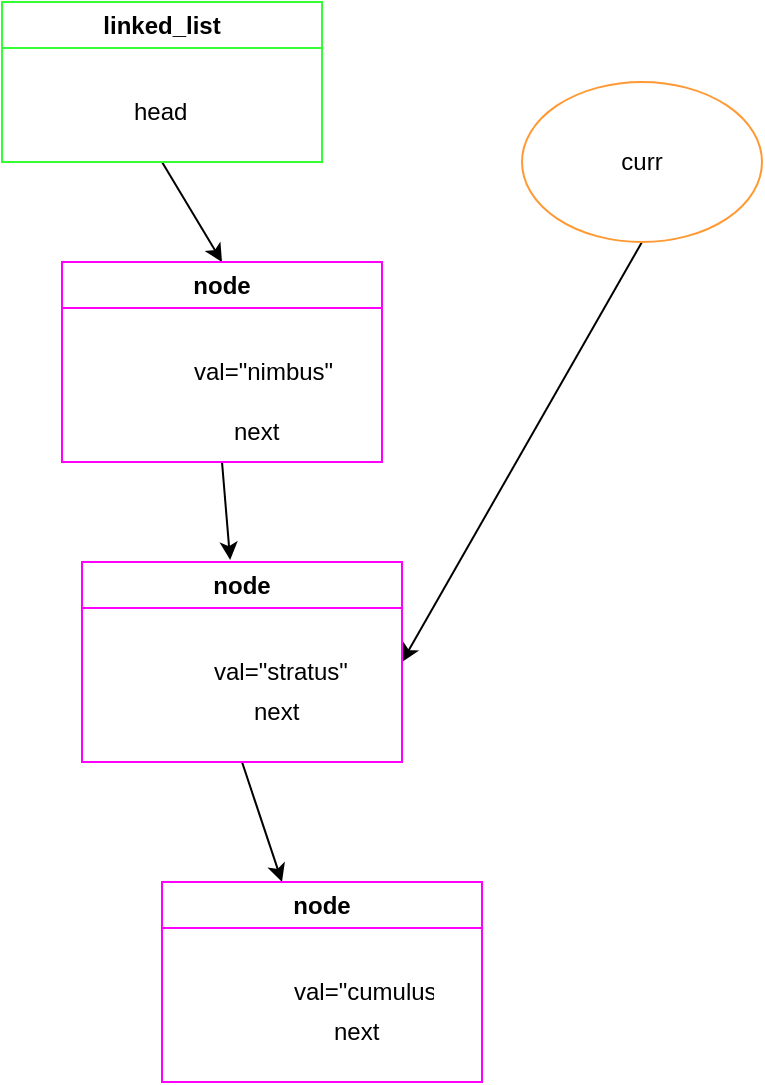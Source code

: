 <mxfile>
    <diagram id="7xSIX6N9SVHH5zCsLYYs" name="Page-1">
        <mxGraphModel dx="566" dy="530" grid="1" gridSize="10" guides="1" tooltips="1" connect="1" arrows="1" fold="1" page="1" pageScale="1" pageWidth="850" pageHeight="1100" math="0" shadow="0">
            <root>
                <mxCell id="0"/>
                <mxCell id="1" parent="0"/>
                <mxCell id="6" style="edgeStyle=none;html=1;exitX=0.5;exitY=1;exitDx=0;exitDy=0;entryX=0.5;entryY=0;entryDx=0;entryDy=0;" edge="1" parent="1" source="3" target="7">
                    <mxGeometry relative="1" as="geometry">
                        <mxPoint x="180" y="320" as="targetPoint"/>
                    </mxGeometry>
                </mxCell>
                <mxCell id="3" value="linked_list" style="swimlane;whiteSpace=wrap;html=1;strokeColor=#33FF33;" vertex="1" parent="1">
                    <mxGeometry x="70" y="160" width="160" height="80" as="geometry"/>
                </mxCell>
                <mxCell id="5" value="head" style="text;strokeColor=none;fillColor=none;align=left;verticalAlign=middle;spacingLeft=4;spacingRight=4;overflow=hidden;points=[[0,0.5],[1,0.5]];portConstraint=eastwest;rotatable=0;whiteSpace=wrap;html=1;" vertex="1" parent="3">
                    <mxGeometry x="60" y="40" width="80" height="30" as="geometry"/>
                </mxCell>
                <mxCell id="10" style="edgeStyle=none;html=1;exitX=0.5;exitY=1;exitDx=0;exitDy=0;entryX=0.463;entryY=-0.01;entryDx=0;entryDy=0;entryPerimeter=0;" edge="1" parent="1" source="7" target="14">
                    <mxGeometry relative="1" as="geometry">
                        <mxPoint x="290" y="490" as="targetPoint"/>
                    </mxGeometry>
                </mxCell>
                <mxCell id="7" value="node" style="swimlane;whiteSpace=wrap;html=1;strokeColor=#FF00FF;" vertex="1" parent="1">
                    <mxGeometry x="100" y="290" width="160" height="100" as="geometry"/>
                </mxCell>
                <mxCell id="8" value="val=&quot;nimbus&quot;" style="text;strokeColor=none;fillColor=none;align=left;verticalAlign=middle;spacingLeft=4;spacingRight=4;overflow=hidden;points=[[0,0.5],[1,0.5]];portConstraint=eastwest;rotatable=0;whiteSpace=wrap;html=1;" vertex="1" parent="7">
                    <mxGeometry x="60" y="40" width="80" height="30" as="geometry"/>
                </mxCell>
                <mxCell id="9" value="next" style="text;strokeColor=none;fillColor=none;align=left;verticalAlign=middle;spacingLeft=4;spacingRight=4;overflow=hidden;points=[[0,0.5],[1,0.5]];portConstraint=eastwest;rotatable=0;whiteSpace=wrap;html=1;" vertex="1" parent="7">
                    <mxGeometry x="80" y="70" width="80" height="30" as="geometry"/>
                </mxCell>
                <mxCell id="13" style="edgeStyle=none;html=1;exitX=0.5;exitY=1;exitDx=0;exitDy=0;entryX=1;entryY=0.5;entryDx=0;entryDy=0;" edge="1" parent="1" source="12" target="14">
                    <mxGeometry relative="1" as="geometry"/>
                </mxCell>
                <mxCell id="12" value="curr" style="ellipse;whiteSpace=wrap;html=1;strokeColor=#FF9933;" vertex="1" parent="1">
                    <mxGeometry x="330" y="200" width="120" height="80" as="geometry"/>
                </mxCell>
                <mxCell id="17" style="edgeStyle=none;html=1;exitX=0.5;exitY=1;exitDx=0;exitDy=0;" edge="1" parent="1" source="14">
                    <mxGeometry relative="1" as="geometry">
                        <mxPoint x="210" y="600" as="targetPoint"/>
                    </mxGeometry>
                </mxCell>
                <mxCell id="14" value="node" style="swimlane;whiteSpace=wrap;html=1;strokeColor=#FF00FF;" vertex="1" parent="1">
                    <mxGeometry x="110" y="440" width="160" height="100" as="geometry"/>
                </mxCell>
                <mxCell id="15" value="val=&quot;stratus&quot;" style="text;strokeColor=none;fillColor=none;align=left;verticalAlign=middle;spacingLeft=4;spacingRight=4;overflow=hidden;points=[[0,0.5],[1,0.5]];portConstraint=eastwest;rotatable=0;whiteSpace=wrap;html=1;" vertex="1" parent="14">
                    <mxGeometry x="60" y="40" width="80" height="30" as="geometry"/>
                </mxCell>
                <mxCell id="16" value="next" style="text;strokeColor=none;fillColor=none;align=left;verticalAlign=middle;spacingLeft=4;spacingRight=4;overflow=hidden;points=[[0,0.5],[1,0.5]];portConstraint=eastwest;rotatable=0;whiteSpace=wrap;html=1;" vertex="1" parent="14">
                    <mxGeometry x="80" y="60" width="80" height="30" as="geometry"/>
                </mxCell>
                <mxCell id="18" value="node" style="swimlane;whiteSpace=wrap;html=1;strokeColor=#FF00FF;" vertex="1" parent="1">
                    <mxGeometry x="150" y="600" width="160" height="100" as="geometry"/>
                </mxCell>
                <mxCell id="19" value="val=&quot;cumulus&quot;" style="text;strokeColor=none;fillColor=none;align=left;verticalAlign=middle;spacingLeft=4;spacingRight=4;overflow=hidden;points=[[0,0.5],[1,0.5]];portConstraint=eastwest;rotatable=0;whiteSpace=wrap;html=1;" vertex="1" parent="18">
                    <mxGeometry x="60" y="40" width="80" height="30" as="geometry"/>
                </mxCell>
                <mxCell id="20" value="next" style="text;strokeColor=none;fillColor=none;align=left;verticalAlign=middle;spacingLeft=4;spacingRight=4;overflow=hidden;points=[[0,0.5],[1,0.5]];portConstraint=eastwest;rotatable=0;whiteSpace=wrap;html=1;" vertex="1" parent="18">
                    <mxGeometry x="80" y="60" width="80" height="30" as="geometry"/>
                </mxCell>
            </root>
        </mxGraphModel>
    </diagram>
</mxfile>